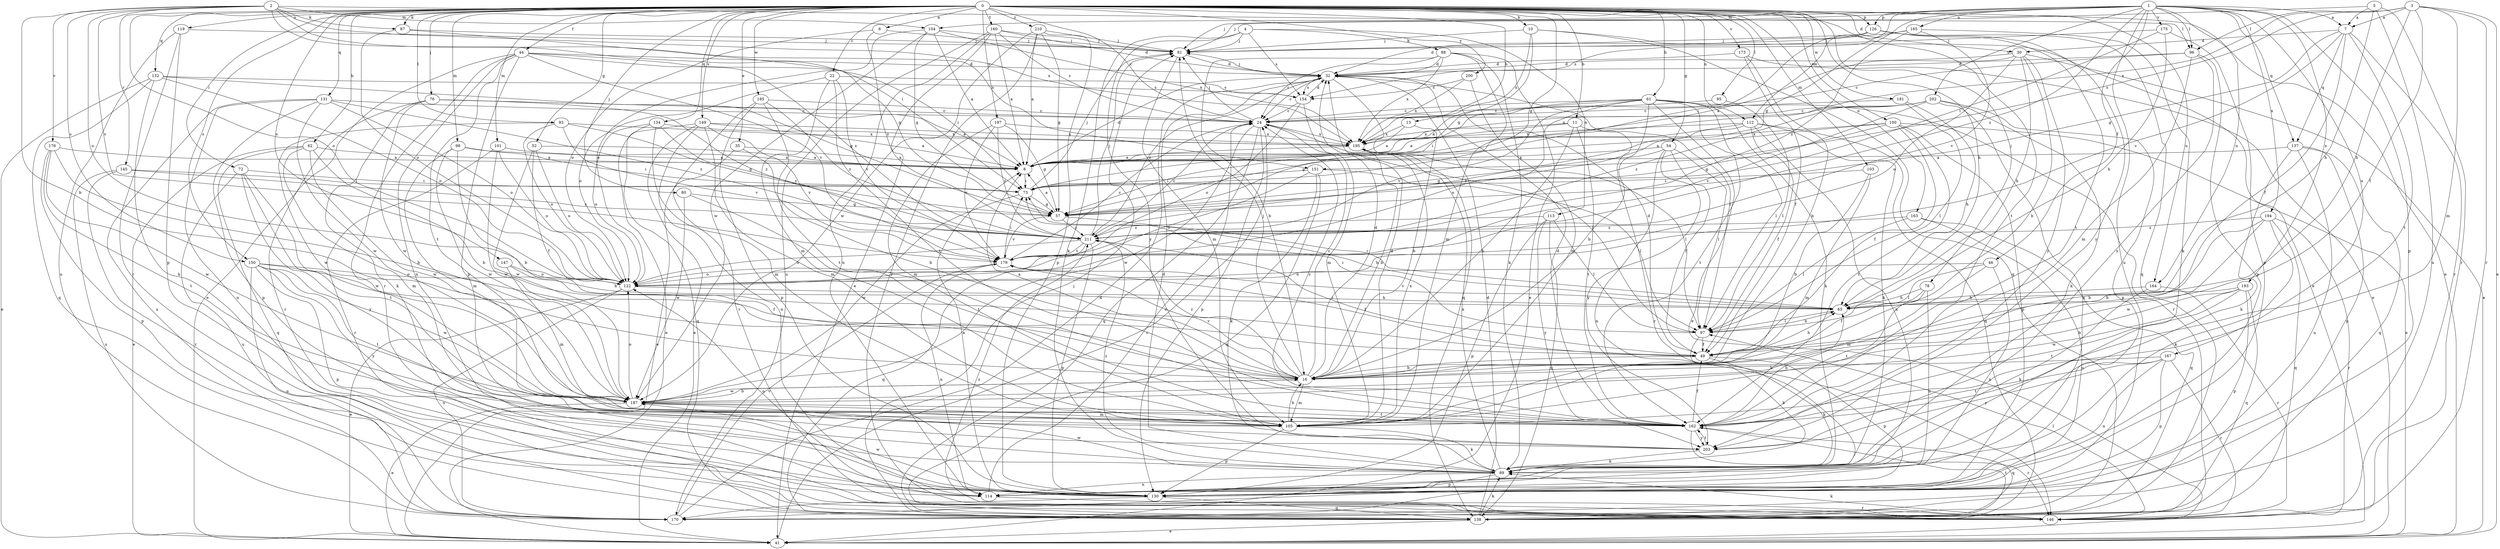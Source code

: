strict digraph  {
0;
1;
2;
3;
4;
5;
6;
7;
8;
10;
11;
13;
16;
22;
24;
30;
32;
35;
41;
44;
46;
49;
52;
54;
57;
61;
62;
65;
72;
73;
76;
78;
80;
81;
87;
88;
89;
93;
95;
96;
97;
98;
100;
101;
103;
104;
105;
112;
113;
114;
119;
122;
126;
130;
131;
132;
134;
137;
138;
145;
146;
147;
149;
150;
151;
154;
160;
162;
163;
164;
165;
167;
170;
173;
175;
176;
179;
181;
185;
187;
193;
194;
195;
197;
200;
202;
203;
210;
211;
0 -> 6  [label=a];
0 -> 10  [label=b];
0 -> 11  [label=b];
0 -> 13  [label=b];
0 -> 22  [label=c];
0 -> 24  [label=c];
0 -> 30  [label=d];
0 -> 35  [label=e];
0 -> 41  [label=e];
0 -> 44  [label=f];
0 -> 52  [label=g];
0 -> 54  [label=g];
0 -> 57  [label=g];
0 -> 61  [label=h];
0 -> 62  [label=h];
0 -> 65  [label=h];
0 -> 72  [label=i];
0 -> 76  [label=j];
0 -> 78  [label=j];
0 -> 80  [label=j];
0 -> 87  [label=k];
0 -> 93  [label=l];
0 -> 95  [label=l];
0 -> 98  [label=m];
0 -> 100  [label=m];
0 -> 101  [label=m];
0 -> 103  [label=m];
0 -> 112  [label=n];
0 -> 119  [label=o];
0 -> 122  [label=o];
0 -> 126  [label=p];
0 -> 131  [label=q];
0 -> 132  [label=q];
0 -> 134  [label=q];
0 -> 145  [label=r];
0 -> 147  [label=s];
0 -> 149  [label=s];
0 -> 150  [label=s];
0 -> 160  [label=t];
0 -> 162  [label=t];
0 -> 163  [label=u];
0 -> 164  [label=u];
0 -> 173  [label=v];
0 -> 181  [label=w];
0 -> 185  [label=w];
0 -> 197  [label=y];
0 -> 200  [label=y];
0 -> 210  [label=z];
1 -> 7  [label=a];
1 -> 46  [label=f];
1 -> 57  [label=g];
1 -> 81  [label=j];
1 -> 96  [label=l];
1 -> 104  [label=m];
1 -> 112  [label=n];
1 -> 126  [label=p];
1 -> 130  [label=p];
1 -> 137  [label=q];
1 -> 164  [label=u];
1 -> 165  [label=u];
1 -> 167  [label=u];
1 -> 170  [label=u];
1 -> 175  [label=v];
1 -> 193  [label=x];
1 -> 194  [label=x];
1 -> 202  [label=y];
1 -> 211  [label=z];
2 -> 16  [label=b];
2 -> 73  [label=i];
2 -> 87  [label=k];
2 -> 96  [label=l];
2 -> 104  [label=m];
2 -> 122  [label=o];
2 -> 150  [label=s];
2 -> 151  [label=s];
2 -> 176  [label=v];
2 -> 179  [label=v];
2 -> 195  [label=x];
3 -> 7  [label=a];
3 -> 41  [label=e];
3 -> 49  [label=f];
3 -> 65  [label=h];
3 -> 96  [label=l];
3 -> 105  [label=m];
3 -> 146  [label=r];
3 -> 151  [label=s];
3 -> 195  [label=x];
4 -> 81  [label=j];
4 -> 88  [label=k];
4 -> 89  [label=k];
4 -> 113  [label=n];
4 -> 154  [label=s];
4 -> 203  [label=y];
5 -> 7  [label=a];
5 -> 65  [label=h];
5 -> 81  [label=j];
5 -> 146  [label=r];
5 -> 170  [label=u];
6 -> 81  [label=j];
6 -> 122  [label=o];
6 -> 211  [label=z];
7 -> 30  [label=d];
7 -> 49  [label=f];
7 -> 57  [label=g];
7 -> 137  [label=q];
7 -> 146  [label=r];
7 -> 162  [label=t];
7 -> 179  [label=v];
8 -> 32  [label=d];
8 -> 73  [label=i];
10 -> 41  [label=e];
10 -> 57  [label=g];
10 -> 81  [label=j];
10 -> 138  [label=q];
10 -> 195  [label=x];
11 -> 8  [label=a];
11 -> 16  [label=b];
11 -> 146  [label=r];
11 -> 162  [label=t];
11 -> 195  [label=x];
13 -> 8  [label=a];
13 -> 16  [label=b];
13 -> 195  [label=x];
16 -> 8  [label=a];
16 -> 24  [label=c];
16 -> 32  [label=d];
16 -> 81  [label=j];
16 -> 105  [label=m];
16 -> 179  [label=v];
16 -> 187  [label=w];
16 -> 211  [label=z];
22 -> 105  [label=m];
22 -> 122  [label=o];
22 -> 154  [label=s];
22 -> 162  [label=t];
22 -> 179  [label=v];
24 -> 81  [label=j];
24 -> 97  [label=l];
24 -> 130  [label=p];
24 -> 138  [label=q];
24 -> 187  [label=w];
24 -> 195  [label=x];
30 -> 8  [label=a];
30 -> 16  [label=b];
30 -> 32  [label=d];
30 -> 41  [label=e];
30 -> 65  [label=h];
30 -> 122  [label=o];
30 -> 203  [label=y];
32 -> 24  [label=c];
32 -> 81  [label=j];
32 -> 97  [label=l];
32 -> 138  [label=q];
32 -> 154  [label=s];
32 -> 211  [label=z];
35 -> 8  [label=a];
35 -> 16  [label=b];
35 -> 41  [label=e];
41 -> 24  [label=c];
44 -> 32  [label=d];
44 -> 41  [label=e];
44 -> 73  [label=i];
44 -> 114  [label=n];
44 -> 130  [label=p];
44 -> 146  [label=r];
44 -> 162  [label=t];
44 -> 179  [label=v];
44 -> 211  [label=z];
46 -> 97  [label=l];
46 -> 105  [label=m];
46 -> 114  [label=n];
46 -> 122  [label=o];
49 -> 16  [label=b];
49 -> 32  [label=d];
49 -> 65  [label=h];
49 -> 89  [label=k];
49 -> 130  [label=p];
49 -> 211  [label=z];
52 -> 8  [label=a];
52 -> 49  [label=f];
52 -> 122  [label=o];
52 -> 187  [label=w];
54 -> 8  [label=a];
54 -> 49  [label=f];
54 -> 57  [label=g];
54 -> 97  [label=l];
54 -> 114  [label=n];
54 -> 203  [label=y];
57 -> 8  [label=a];
57 -> 65  [label=h];
57 -> 179  [label=v];
57 -> 211  [label=z];
61 -> 8  [label=a];
61 -> 16  [label=b];
61 -> 24  [label=c];
61 -> 41  [label=e];
61 -> 73  [label=i];
61 -> 89  [label=k];
61 -> 97  [label=l];
61 -> 122  [label=o];
61 -> 146  [label=r];
61 -> 162  [label=t];
61 -> 179  [label=v];
62 -> 8  [label=a];
62 -> 16  [label=b];
62 -> 41  [label=e];
62 -> 105  [label=m];
62 -> 138  [label=q];
62 -> 187  [label=w];
65 -> 73  [label=i];
65 -> 97  [label=l];
65 -> 179  [label=v];
72 -> 73  [label=i];
72 -> 162  [label=t];
72 -> 170  [label=u];
72 -> 187  [label=w];
72 -> 203  [label=y];
73 -> 57  [label=g];
73 -> 81  [label=j];
73 -> 187  [label=w];
76 -> 8  [label=a];
76 -> 24  [label=c];
76 -> 89  [label=k];
76 -> 146  [label=r];
76 -> 187  [label=w];
76 -> 211  [label=z];
78 -> 49  [label=f];
78 -> 65  [label=h];
78 -> 114  [label=n];
78 -> 162  [label=t];
80 -> 57  [label=g];
80 -> 162  [label=t];
80 -> 187  [label=w];
81 -> 32  [label=d];
81 -> 105  [label=m];
87 -> 57  [label=g];
87 -> 81  [label=j];
87 -> 122  [label=o];
88 -> 16  [label=b];
88 -> 24  [label=c];
88 -> 32  [label=d];
88 -> 41  [label=e];
88 -> 89  [label=k];
88 -> 105  [label=m];
88 -> 195  [label=x];
89 -> 32  [label=d];
89 -> 114  [label=n];
89 -> 130  [label=p];
89 -> 187  [label=w];
89 -> 195  [label=x];
89 -> 211  [label=z];
93 -> 57  [label=g];
93 -> 122  [label=o];
93 -> 179  [label=v];
93 -> 187  [label=w];
93 -> 195  [label=x];
95 -> 24  [label=c];
95 -> 97  [label=l];
96 -> 24  [label=c];
96 -> 32  [label=d];
96 -> 105  [label=m];
96 -> 130  [label=p];
96 -> 203  [label=y];
97 -> 49  [label=f];
97 -> 65  [label=h];
97 -> 73  [label=i];
97 -> 89  [label=k];
98 -> 8  [label=a];
98 -> 16  [label=b];
98 -> 73  [label=i];
98 -> 105  [label=m];
98 -> 187  [label=w];
100 -> 8  [label=a];
100 -> 41  [label=e];
100 -> 49  [label=f];
100 -> 57  [label=g];
100 -> 130  [label=p];
100 -> 162  [label=t];
100 -> 195  [label=x];
101 -> 8  [label=a];
101 -> 122  [label=o];
101 -> 146  [label=r];
101 -> 187  [label=w];
103 -> 16  [label=b];
103 -> 73  [label=i];
103 -> 105  [label=m];
104 -> 8  [label=a];
104 -> 57  [label=g];
104 -> 81  [label=j];
104 -> 122  [label=o];
104 -> 187  [label=w];
104 -> 195  [label=x];
105 -> 16  [label=b];
105 -> 32  [label=d];
105 -> 89  [label=k];
105 -> 130  [label=p];
105 -> 195  [label=x];
112 -> 49  [label=f];
112 -> 57  [label=g];
112 -> 89  [label=k];
112 -> 114  [label=n];
112 -> 138  [label=q];
112 -> 195  [label=x];
112 -> 211  [label=z];
113 -> 97  [label=l];
113 -> 130  [label=p];
113 -> 138  [label=q];
113 -> 203  [label=y];
113 -> 211  [label=z];
114 -> 24  [label=c];
114 -> 122  [label=o];
114 -> 146  [label=r];
119 -> 81  [label=j];
119 -> 130  [label=p];
119 -> 146  [label=r];
119 -> 170  [label=u];
122 -> 41  [label=e];
122 -> 65  [label=h];
122 -> 170  [label=u];
126 -> 32  [label=d];
126 -> 73  [label=i];
126 -> 81  [label=j];
126 -> 138  [label=q];
126 -> 162  [label=t];
126 -> 203  [label=y];
130 -> 8  [label=a];
130 -> 138  [label=q];
130 -> 170  [label=u];
130 -> 187  [label=w];
131 -> 24  [label=c];
131 -> 114  [label=n];
131 -> 122  [label=o];
131 -> 130  [label=p];
131 -> 170  [label=u];
131 -> 187  [label=w];
131 -> 211  [label=z];
132 -> 41  [label=e];
132 -> 57  [label=g];
132 -> 89  [label=k];
132 -> 122  [label=o];
132 -> 138  [label=q];
132 -> 154  [label=s];
134 -> 41  [label=e];
134 -> 105  [label=m];
134 -> 122  [label=o];
134 -> 195  [label=x];
134 -> 211  [label=z];
137 -> 8  [label=a];
137 -> 89  [label=k];
137 -> 130  [label=p];
137 -> 138  [label=q];
137 -> 170  [label=u];
138 -> 32  [label=d];
138 -> 41  [label=e];
138 -> 81  [label=j];
138 -> 89  [label=k];
138 -> 162  [label=t];
145 -> 73  [label=i];
145 -> 146  [label=r];
145 -> 170  [label=u];
145 -> 211  [label=z];
146 -> 89  [label=k];
146 -> 97  [label=l];
146 -> 211  [label=z];
147 -> 65  [label=h];
147 -> 105  [label=m];
147 -> 122  [label=o];
149 -> 8  [label=a];
149 -> 41  [label=e];
149 -> 105  [label=m];
149 -> 114  [label=n];
149 -> 138  [label=q];
149 -> 179  [label=v];
149 -> 195  [label=x];
150 -> 49  [label=f];
150 -> 122  [label=o];
150 -> 130  [label=p];
150 -> 162  [label=t];
150 -> 170  [label=u];
150 -> 187  [label=w];
150 -> 203  [label=y];
151 -> 73  [label=i];
151 -> 89  [label=k];
151 -> 97  [label=l];
151 -> 122  [label=o];
151 -> 138  [label=q];
154 -> 24  [label=c];
154 -> 32  [label=d];
154 -> 105  [label=m];
154 -> 122  [label=o];
160 -> 8  [label=a];
160 -> 24  [label=c];
160 -> 32  [label=d];
160 -> 41  [label=e];
160 -> 81  [label=j];
160 -> 114  [label=n];
160 -> 170  [label=u];
162 -> 24  [label=c];
162 -> 32  [label=d];
162 -> 49  [label=f];
162 -> 65  [label=h];
162 -> 138  [label=q];
162 -> 146  [label=r];
162 -> 203  [label=y];
163 -> 97  [label=l];
163 -> 138  [label=q];
163 -> 170  [label=u];
163 -> 211  [label=z];
164 -> 65  [label=h];
164 -> 89  [label=k];
164 -> 146  [label=r];
165 -> 81  [label=j];
165 -> 89  [label=k];
165 -> 154  [label=s];
165 -> 179  [label=v];
165 -> 211  [label=z];
167 -> 16  [label=b];
167 -> 114  [label=n];
167 -> 130  [label=p];
167 -> 146  [label=r];
167 -> 162  [label=t];
167 -> 203  [label=y];
170 -> 32  [label=d];
170 -> 179  [label=v];
173 -> 16  [label=b];
173 -> 32  [label=d];
173 -> 41  [label=e];
173 -> 49  [label=f];
175 -> 65  [label=h];
175 -> 73  [label=i];
175 -> 81  [label=j];
175 -> 130  [label=p];
176 -> 8  [label=a];
176 -> 16  [label=b];
176 -> 130  [label=p];
176 -> 162  [label=t];
176 -> 187  [label=w];
179 -> 24  [label=c];
179 -> 49  [label=f];
179 -> 73  [label=i];
179 -> 114  [label=n];
179 -> 122  [label=o];
181 -> 24  [label=c];
181 -> 65  [label=h];
181 -> 97  [label=l];
185 -> 24  [label=c];
185 -> 130  [label=p];
185 -> 146  [label=r];
185 -> 162  [label=t];
185 -> 211  [label=z];
187 -> 16  [label=b];
187 -> 41  [label=e];
187 -> 105  [label=m];
187 -> 122  [label=o];
187 -> 162  [label=t];
193 -> 16  [label=b];
193 -> 65  [label=h];
193 -> 130  [label=p];
193 -> 138  [label=q];
193 -> 162  [label=t];
193 -> 187  [label=w];
194 -> 16  [label=b];
194 -> 89  [label=k];
194 -> 138  [label=q];
194 -> 146  [label=r];
194 -> 187  [label=w];
194 -> 211  [label=z];
195 -> 8  [label=a];
195 -> 16  [label=b];
195 -> 97  [label=l];
197 -> 57  [label=g];
197 -> 105  [label=m];
197 -> 179  [label=v];
197 -> 195  [label=x];
197 -> 211  [label=z];
200 -> 105  [label=m];
200 -> 154  [label=s];
200 -> 195  [label=x];
202 -> 24  [label=c];
202 -> 89  [label=k];
202 -> 114  [label=n];
202 -> 130  [label=p];
202 -> 179  [label=v];
202 -> 195  [label=x];
202 -> 211  [label=z];
203 -> 89  [label=k];
203 -> 162  [label=t];
210 -> 8  [label=a];
210 -> 57  [label=g];
210 -> 81  [label=j];
210 -> 130  [label=p];
210 -> 146  [label=r];
210 -> 187  [label=w];
211 -> 24  [label=c];
211 -> 81  [label=j];
211 -> 122  [label=o];
211 -> 130  [label=p];
211 -> 138  [label=q];
211 -> 179  [label=v];
}
